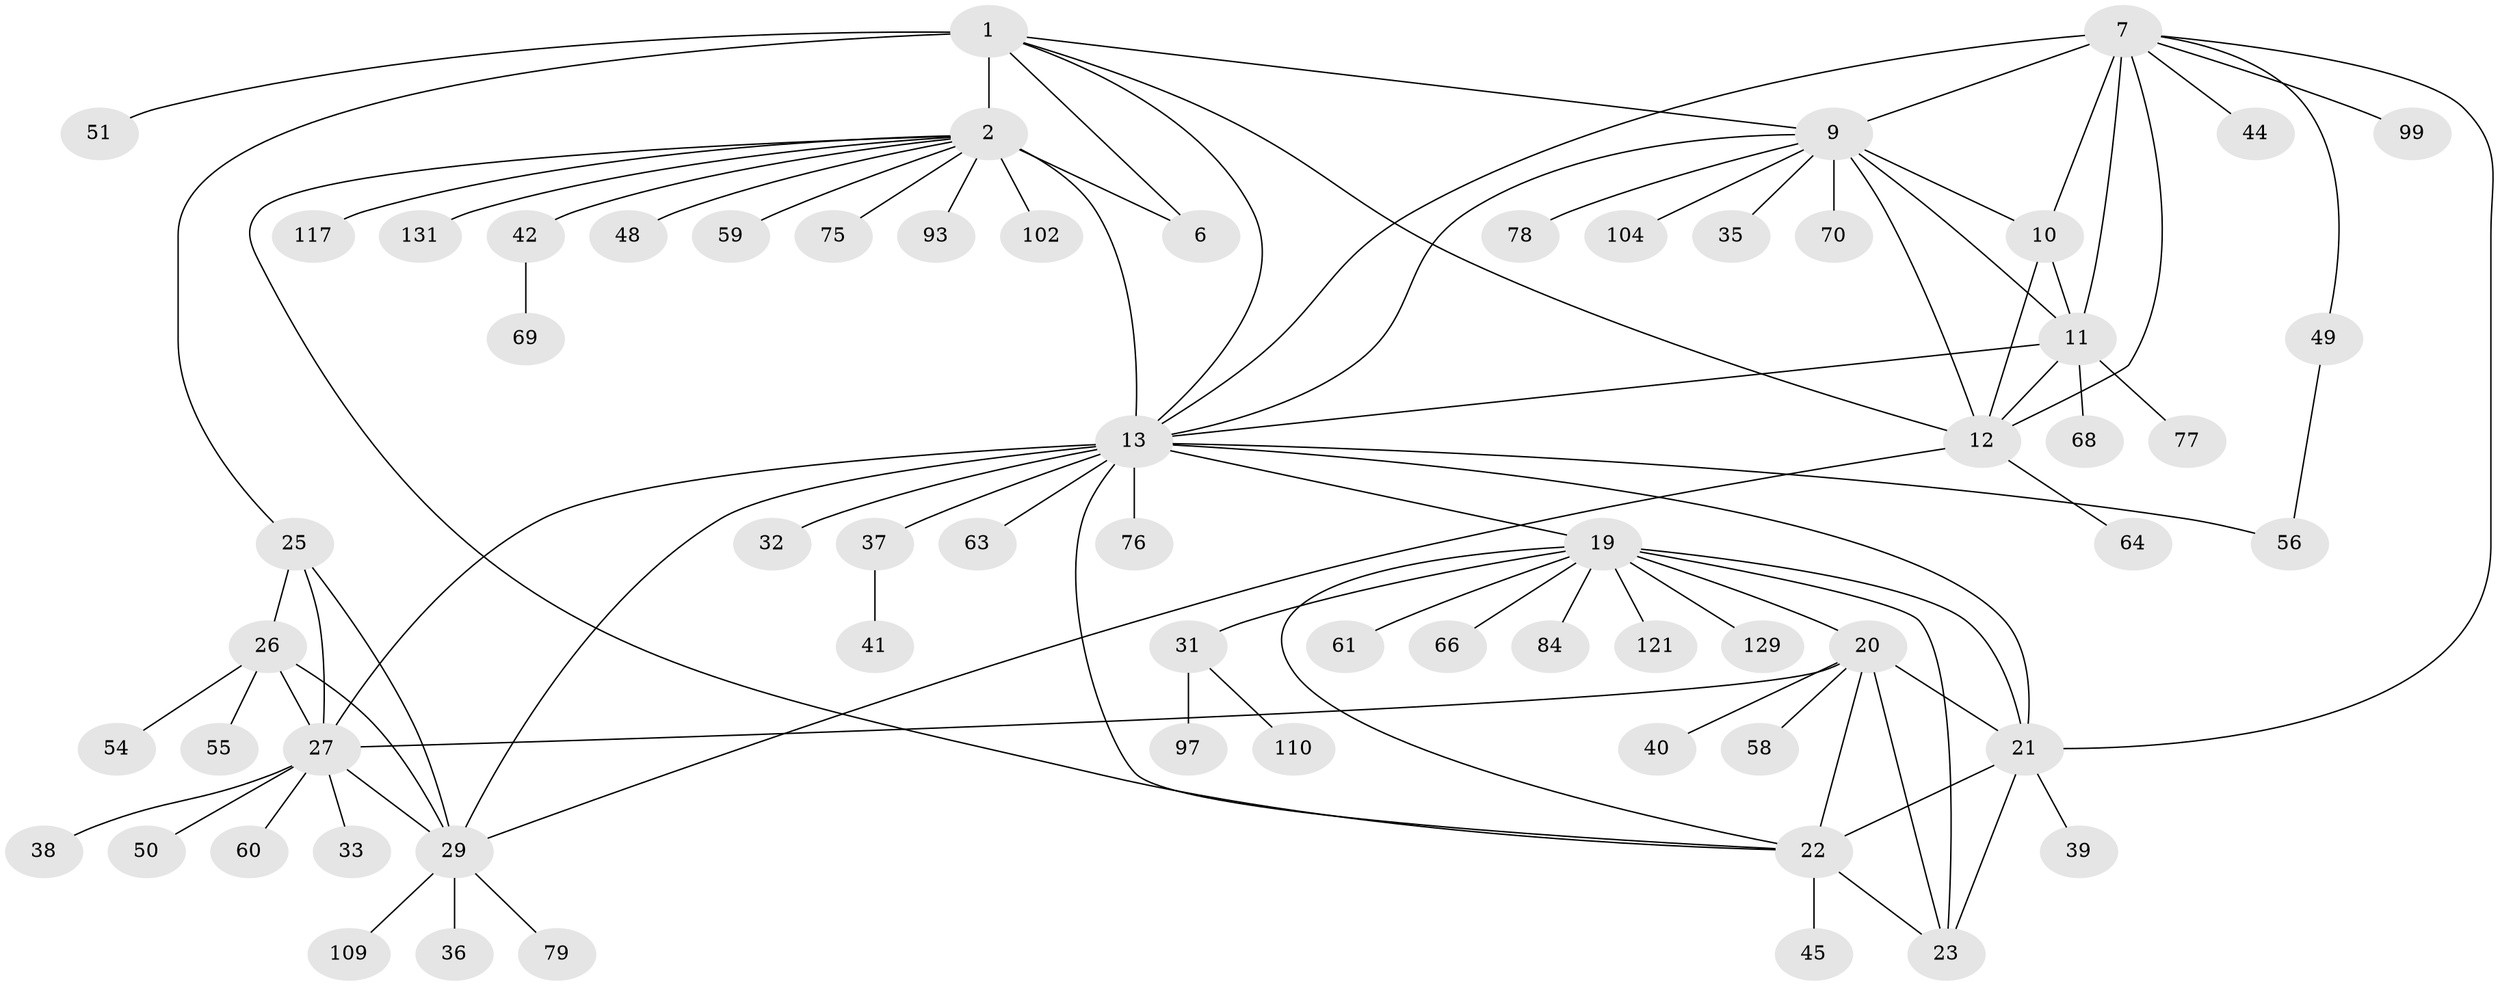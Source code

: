 // original degree distribution, {8: 0.06870229007633588, 14: 0.015267175572519083, 9: 0.022900763358778626, 13: 0.007633587786259542, 5: 0.03816793893129771, 11: 0.015267175572519083, 12: 0.015267175572519083, 7: 0.015267175572519083, 6: 0.022900763358778626, 10: 0.015267175572519083, 3: 0.022900763358778626, 1: 0.5954198473282443, 2: 0.1450381679389313}
// Generated by graph-tools (version 1.1) at 2025/16/03/09/25 04:16:10]
// undirected, 65 vertices, 94 edges
graph export_dot {
graph [start="1"]
  node [color=gray90,style=filled];
  1 [super="+5"];
  2 [super="+3"];
  6;
  7 [super="+8+114+43"];
  9;
  10;
  11;
  12 [super="+106+113+85+86"];
  13 [super="+15+71+52+14+16"];
  19;
  20;
  21 [super="+24"];
  22;
  23;
  25;
  26 [super="+28"];
  27 [super="+30+46+130+90"];
  29;
  31;
  32;
  33;
  35;
  36;
  37;
  38;
  39 [super="+100"];
  40;
  41;
  42;
  44;
  45;
  48;
  49 [super="+101+89+119"];
  50;
  51;
  54;
  55;
  56;
  58 [super="+122"];
  59 [super="+124+74"];
  60;
  61;
  63;
  64;
  66;
  68;
  69;
  70;
  75;
  76;
  77;
  78;
  79;
  84;
  93;
  97;
  99;
  102;
  104;
  109;
  110;
  117;
  121;
  129;
  131;
  1 -- 2 [weight=6];
  1 -- 6 [weight=2];
  1 -- 9;
  1 -- 25;
  1 -- 51;
  1 -- 12;
  1 -- 13;
  2 -- 6 [weight=3];
  2 -- 42;
  2 -- 48;
  2 -- 59;
  2 -- 75;
  2 -- 93;
  2 -- 102;
  2 -- 117;
  2 -- 131;
  2 -- 22;
  2 -- 13;
  7 -- 9 [weight=2];
  7 -- 10 [weight=2];
  7 -- 11 [weight=2];
  7 -- 12 [weight=2];
  7 -- 99;
  7 -- 44;
  7 -- 49;
  7 -- 21;
  7 -- 13;
  9 -- 10;
  9 -- 11;
  9 -- 12;
  9 -- 35;
  9 -- 70;
  9 -- 78;
  9 -- 104;
  9 -- 13;
  10 -- 11;
  10 -- 12;
  11 -- 12;
  11 -- 68;
  11 -- 77;
  11 -- 13;
  12 -- 29;
  12 -- 64;
  13 -- 22;
  13 -- 32;
  13 -- 37;
  13 -- 76;
  13 -- 27;
  13 -- 63;
  13 -- 19;
  13 -- 21;
  13 -- 56;
  13 -- 29;
  19 -- 20;
  19 -- 21 [weight=2];
  19 -- 22;
  19 -- 23;
  19 -- 31;
  19 -- 61;
  19 -- 66;
  19 -- 84;
  19 -- 121;
  19 -- 129;
  20 -- 21 [weight=2];
  20 -- 22;
  20 -- 23;
  20 -- 40;
  20 -- 58;
  20 -- 27;
  21 -- 22 [weight=2];
  21 -- 23 [weight=2];
  21 -- 39;
  22 -- 23;
  22 -- 45;
  25 -- 26 [weight=2];
  25 -- 27 [weight=2];
  25 -- 29;
  26 -- 27 [weight=4];
  26 -- 29 [weight=2];
  26 -- 54;
  26 -- 55;
  27 -- 29 [weight=2];
  27 -- 50;
  27 -- 33;
  27 -- 38;
  27 -- 60;
  29 -- 36;
  29 -- 79;
  29 -- 109;
  31 -- 97;
  31 -- 110;
  37 -- 41;
  42 -- 69;
  49 -- 56;
}
